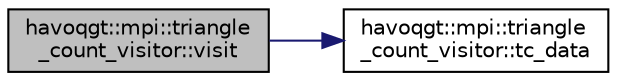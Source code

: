 digraph "havoqgt::mpi::triangle_count_visitor::visit"
{
  edge [fontname="Helvetica",fontsize="10",labelfontname="Helvetica",labelfontsize="10"];
  node [fontname="Helvetica",fontsize="10",shape=record];
  rankdir="LR";
  Node1 [label="havoqgt::mpi::triangle\l_count_visitor::visit",height=0.2,width=0.4,color="black", fillcolor="grey75", style="filled", fontcolor="black"];
  Node1 -> Node2 [color="midnightblue",fontsize="10",style="solid",fontname="Helvetica"];
  Node2 [label="havoqgt::mpi::triangle\l_count_visitor::tc_data",height=0.2,width=0.4,color="black", fillcolor="white", style="filled",URL="$classhavoqgt_1_1mpi_1_1triangle__count__visitor.html#a0cc0cc8d26048148c9b416ce4036f7e2"];
}
